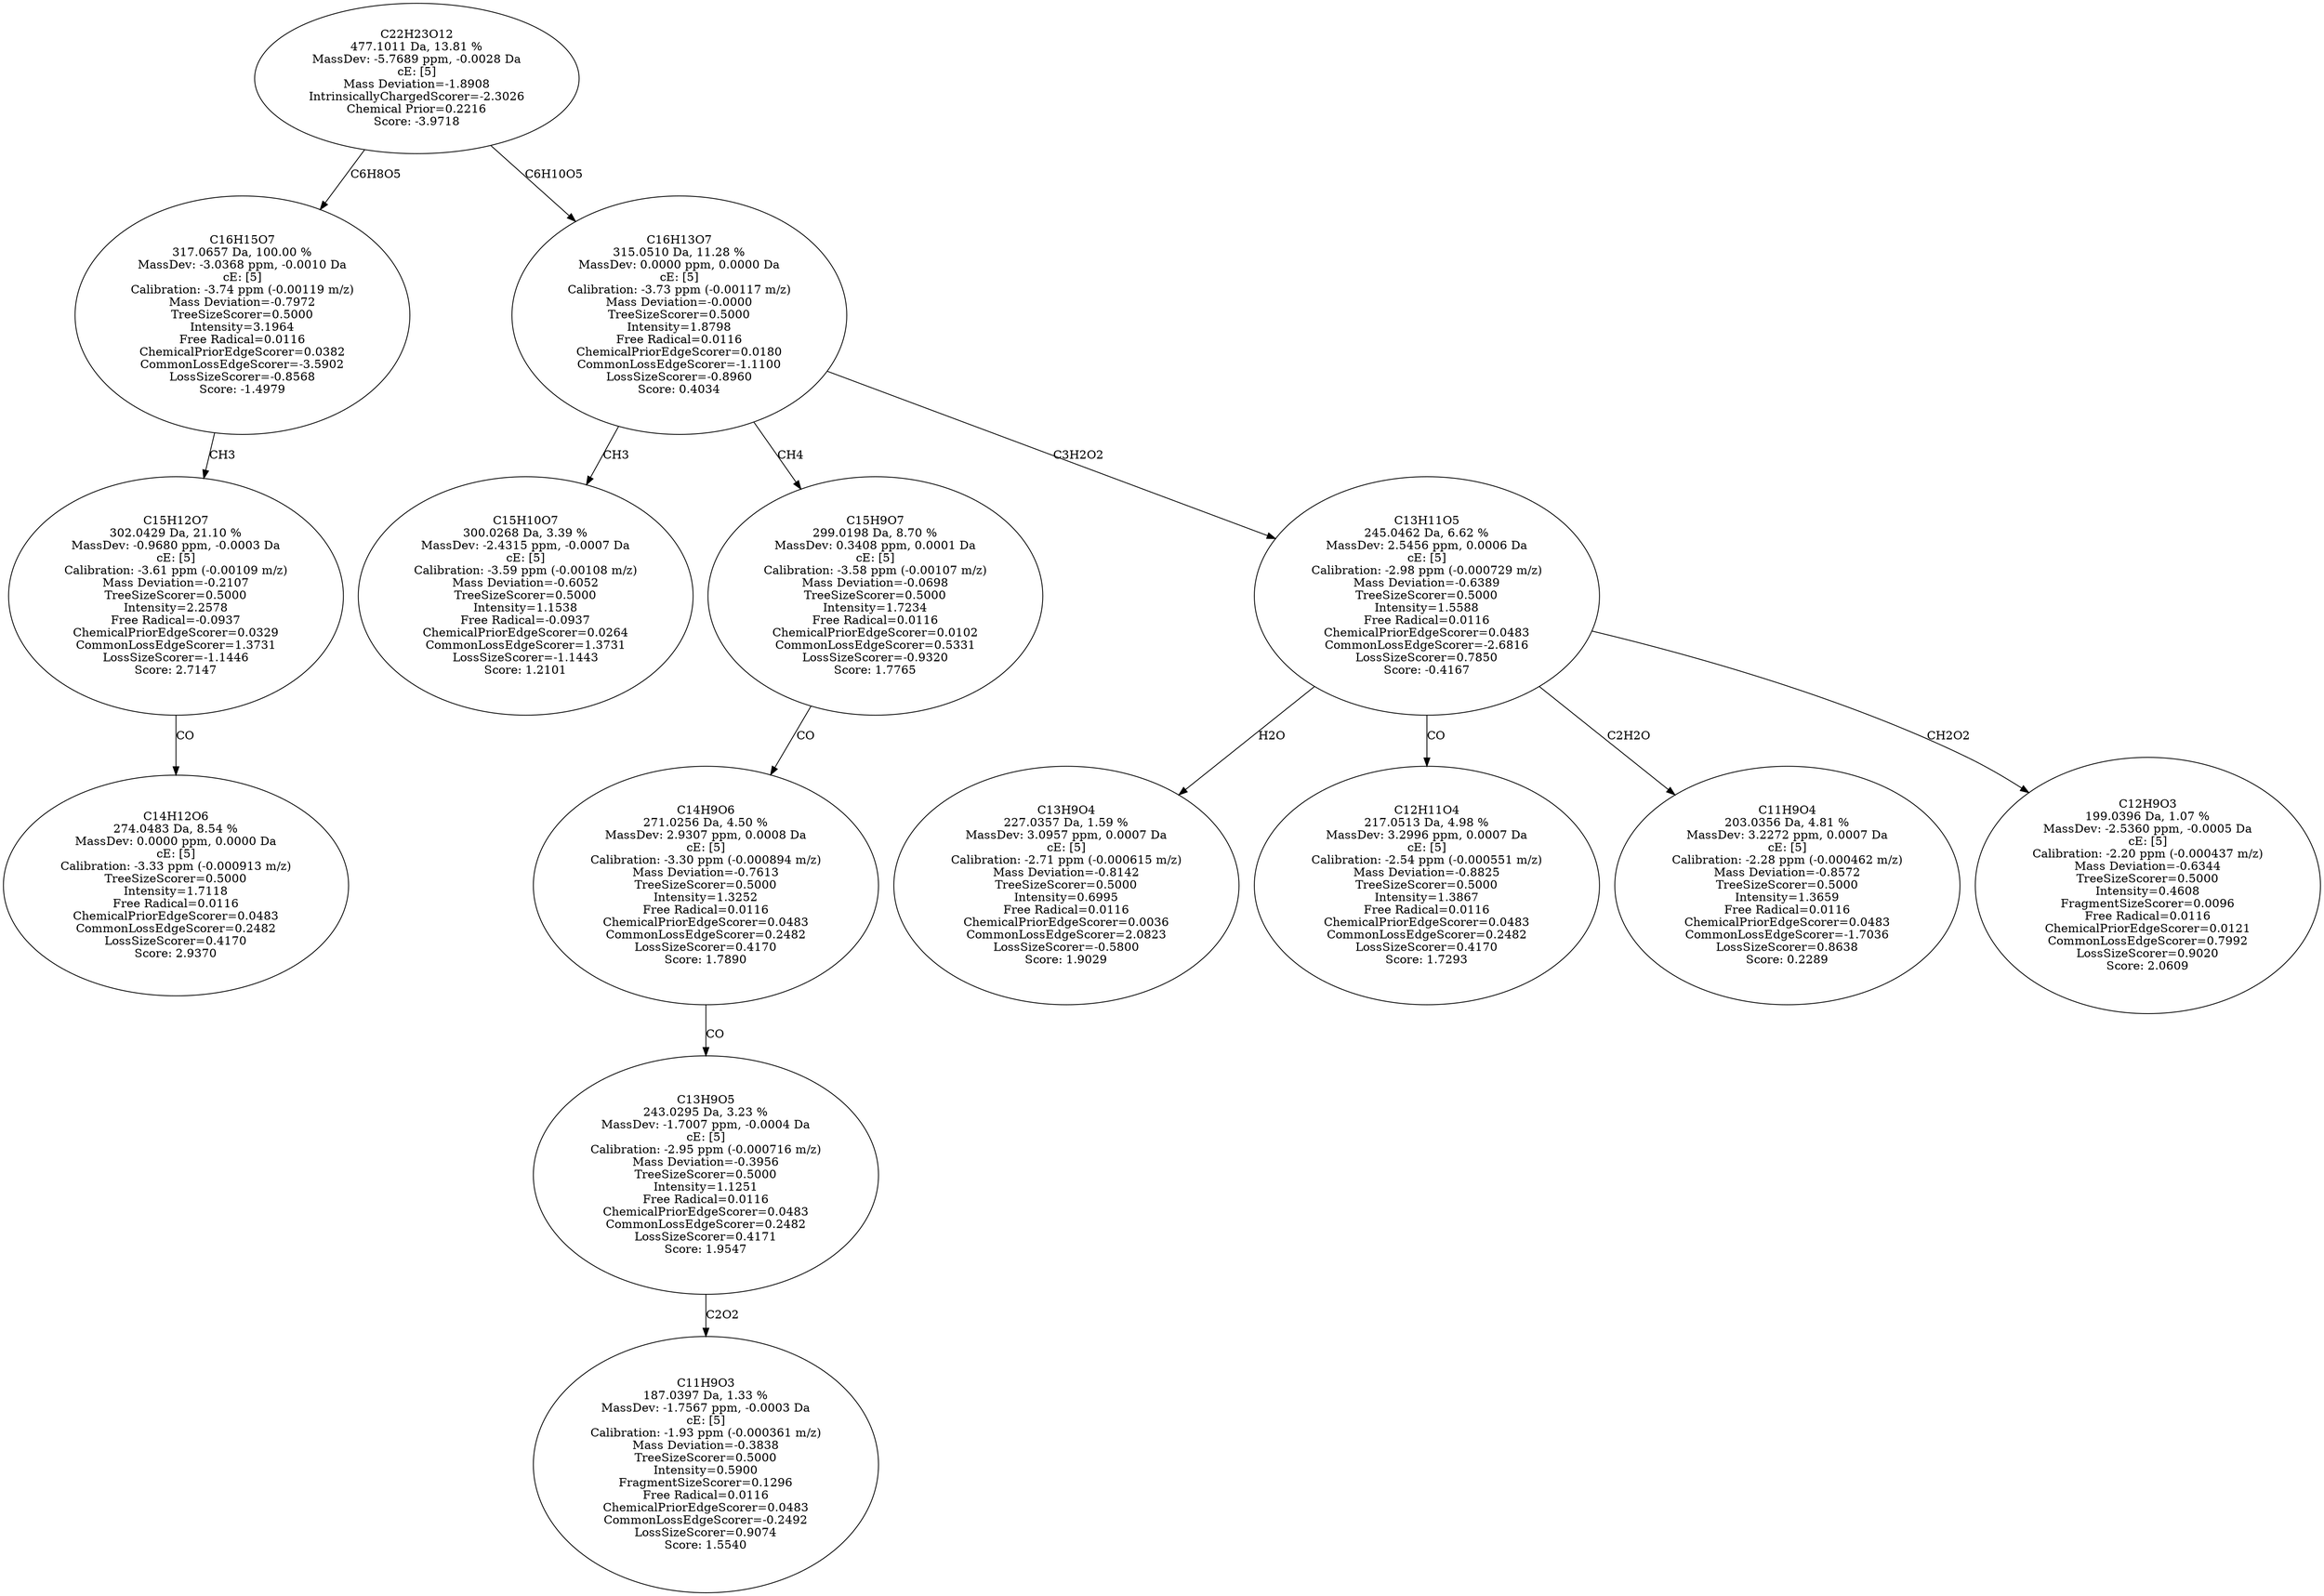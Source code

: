 strict digraph {
v1 [label="C14H12O6\n274.0483 Da, 8.54 %\nMassDev: 0.0000 ppm, 0.0000 Da\ncE: [5]\nCalibration: -3.33 ppm (-0.000913 m/z)\nTreeSizeScorer=0.5000\nIntensity=1.7118\nFree Radical=0.0116\nChemicalPriorEdgeScorer=0.0483\nCommonLossEdgeScorer=0.2482\nLossSizeScorer=0.4170\nScore: 2.9370"];
v2 [label="C15H12O7\n302.0429 Da, 21.10 %\nMassDev: -0.9680 ppm, -0.0003 Da\ncE: [5]\nCalibration: -3.61 ppm (-0.00109 m/z)\nMass Deviation=-0.2107\nTreeSizeScorer=0.5000\nIntensity=2.2578\nFree Radical=-0.0937\nChemicalPriorEdgeScorer=0.0329\nCommonLossEdgeScorer=1.3731\nLossSizeScorer=-1.1446\nScore: 2.7147"];
v3 [label="C16H15O7\n317.0657 Da, 100.00 %\nMassDev: -3.0368 ppm, -0.0010 Da\ncE: [5]\nCalibration: -3.74 ppm (-0.00119 m/z)\nMass Deviation=-0.7972\nTreeSizeScorer=0.5000\nIntensity=3.1964\nFree Radical=0.0116\nChemicalPriorEdgeScorer=0.0382\nCommonLossEdgeScorer=-3.5902\nLossSizeScorer=-0.8568\nScore: -1.4979"];
v4 [label="C15H10O7\n300.0268 Da, 3.39 %\nMassDev: -2.4315 ppm, -0.0007 Da\ncE: [5]\nCalibration: -3.59 ppm (-0.00108 m/z)\nMass Deviation=-0.6052\nTreeSizeScorer=0.5000\nIntensity=1.1538\nFree Radical=-0.0937\nChemicalPriorEdgeScorer=0.0264\nCommonLossEdgeScorer=1.3731\nLossSizeScorer=-1.1443\nScore: 1.2101"];
v5 [label="C11H9O3\n187.0397 Da, 1.33 %\nMassDev: -1.7567 ppm, -0.0003 Da\ncE: [5]\nCalibration: -1.93 ppm (-0.000361 m/z)\nMass Deviation=-0.3838\nTreeSizeScorer=0.5000\nIntensity=0.5900\nFragmentSizeScorer=0.1296\nFree Radical=0.0116\nChemicalPriorEdgeScorer=0.0483\nCommonLossEdgeScorer=-0.2492\nLossSizeScorer=0.9074\nScore: 1.5540"];
v6 [label="C13H9O5\n243.0295 Da, 3.23 %\nMassDev: -1.7007 ppm, -0.0004 Da\ncE: [5]\nCalibration: -2.95 ppm (-0.000716 m/z)\nMass Deviation=-0.3956\nTreeSizeScorer=0.5000\nIntensity=1.1251\nFree Radical=0.0116\nChemicalPriorEdgeScorer=0.0483\nCommonLossEdgeScorer=0.2482\nLossSizeScorer=0.4171\nScore: 1.9547"];
v7 [label="C14H9O6\n271.0256 Da, 4.50 %\nMassDev: 2.9307 ppm, 0.0008 Da\ncE: [5]\nCalibration: -3.30 ppm (-0.000894 m/z)\nMass Deviation=-0.7613\nTreeSizeScorer=0.5000\nIntensity=1.3252\nFree Radical=0.0116\nChemicalPriorEdgeScorer=0.0483\nCommonLossEdgeScorer=0.2482\nLossSizeScorer=0.4170\nScore: 1.7890"];
v8 [label="C15H9O7\n299.0198 Da, 8.70 %\nMassDev: 0.3408 ppm, 0.0001 Da\ncE: [5]\nCalibration: -3.58 ppm (-0.00107 m/z)\nMass Deviation=-0.0698\nTreeSizeScorer=0.5000\nIntensity=1.7234\nFree Radical=0.0116\nChemicalPriorEdgeScorer=0.0102\nCommonLossEdgeScorer=0.5331\nLossSizeScorer=-0.9320\nScore: 1.7765"];
v9 [label="C13H9O4\n227.0357 Da, 1.59 %\nMassDev: 3.0957 ppm, 0.0007 Da\ncE: [5]\nCalibration: -2.71 ppm (-0.000615 m/z)\nMass Deviation=-0.8142\nTreeSizeScorer=0.5000\nIntensity=0.6995\nFree Radical=0.0116\nChemicalPriorEdgeScorer=0.0036\nCommonLossEdgeScorer=2.0823\nLossSizeScorer=-0.5800\nScore: 1.9029"];
v10 [label="C12H11O4\n217.0513 Da, 4.98 %\nMassDev: 3.2996 ppm, 0.0007 Da\ncE: [5]\nCalibration: -2.54 ppm (-0.000551 m/z)\nMass Deviation=-0.8825\nTreeSizeScorer=0.5000\nIntensity=1.3867\nFree Radical=0.0116\nChemicalPriorEdgeScorer=0.0483\nCommonLossEdgeScorer=0.2482\nLossSizeScorer=0.4170\nScore: 1.7293"];
v11 [label="C11H9O4\n203.0356 Da, 4.81 %\nMassDev: 3.2272 ppm, 0.0007 Da\ncE: [5]\nCalibration: -2.28 ppm (-0.000462 m/z)\nMass Deviation=-0.8572\nTreeSizeScorer=0.5000\nIntensity=1.3659\nFree Radical=0.0116\nChemicalPriorEdgeScorer=0.0483\nCommonLossEdgeScorer=-1.7036\nLossSizeScorer=0.8638\nScore: 0.2289"];
v12 [label="C12H9O3\n199.0396 Da, 1.07 %\nMassDev: -2.5360 ppm, -0.0005 Da\ncE: [5]\nCalibration: -2.20 ppm (-0.000437 m/z)\nMass Deviation=-0.6344\nTreeSizeScorer=0.5000\nIntensity=0.4608\nFragmentSizeScorer=0.0096\nFree Radical=0.0116\nChemicalPriorEdgeScorer=0.0121\nCommonLossEdgeScorer=0.7992\nLossSizeScorer=0.9020\nScore: 2.0609"];
v13 [label="C13H11O5\n245.0462 Da, 6.62 %\nMassDev: 2.5456 ppm, 0.0006 Da\ncE: [5]\nCalibration: -2.98 ppm (-0.000729 m/z)\nMass Deviation=-0.6389\nTreeSizeScorer=0.5000\nIntensity=1.5588\nFree Radical=0.0116\nChemicalPriorEdgeScorer=0.0483\nCommonLossEdgeScorer=-2.6816\nLossSizeScorer=0.7850\nScore: -0.4167"];
v14 [label="C16H13O7\n315.0510 Da, 11.28 %\nMassDev: 0.0000 ppm, 0.0000 Da\ncE: [5]\nCalibration: -3.73 ppm (-0.00117 m/z)\nMass Deviation=-0.0000\nTreeSizeScorer=0.5000\nIntensity=1.8798\nFree Radical=0.0116\nChemicalPriorEdgeScorer=0.0180\nCommonLossEdgeScorer=-1.1100\nLossSizeScorer=-0.8960\nScore: 0.4034"];
v15 [label="C22H23O12\n477.1011 Da, 13.81 %\nMassDev: -5.7689 ppm, -0.0028 Da\ncE: [5]\nMass Deviation=-1.8908\nIntrinsicallyChargedScorer=-2.3026\nChemical Prior=0.2216\nScore: -3.9718"];
v2 -> v1 [label="CO"];
v3 -> v2 [label="CH3"];
v15 -> v3 [label="C6H8O5"];
v14 -> v4 [label="CH3"];
v6 -> v5 [label="C2O2"];
v7 -> v6 [label="CO"];
v8 -> v7 [label="CO"];
v14 -> v8 [label="CH4"];
v13 -> v9 [label="H2O"];
v13 -> v10 [label="CO"];
v13 -> v11 [label="C2H2O"];
v13 -> v12 [label="CH2O2"];
v14 -> v13 [label="C3H2O2"];
v15 -> v14 [label="C6H10O5"];
}